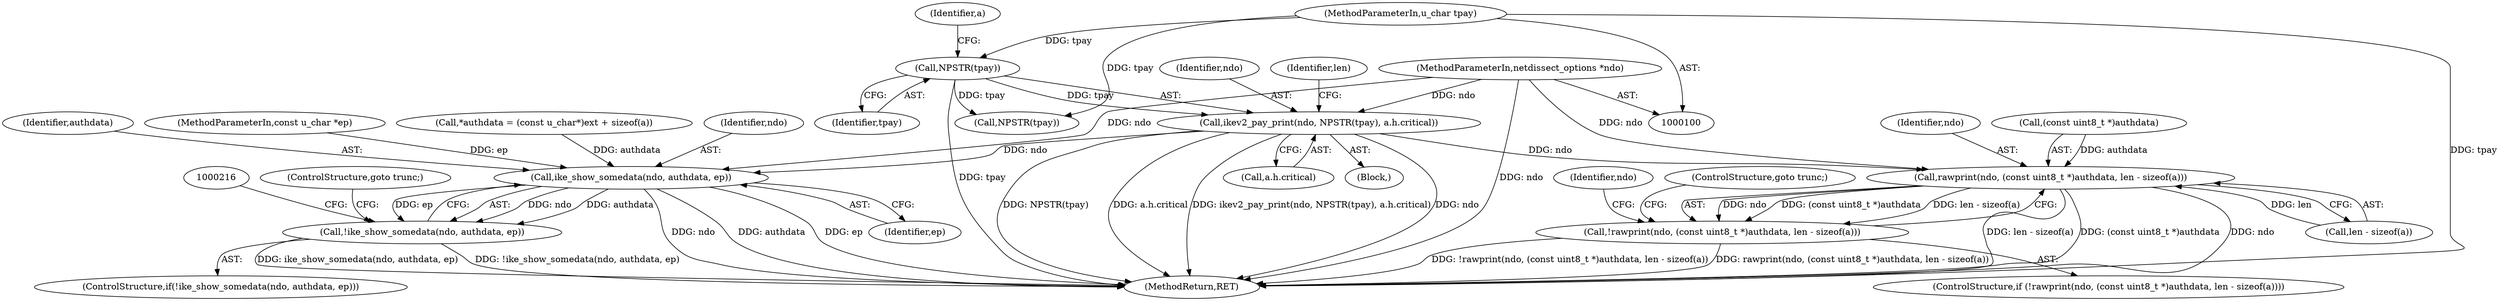 digraph "0_tcpdump_c2ef693866beae071a24b45c49f9674af1df4028_1@pointer" {
"1000134" [label="(Call,ikev2_pay_print(ndo, NPSTR(tpay), a.h.critical))"];
"1000101" [label="(MethodParameterIn,netdissect_options *ndo)"];
"1000136" [label="(Call,NPSTR(tpay))"];
"1000102" [label="(MethodParameterIn,u_char tpay)"];
"1000182" [label="(Call,rawprint(ndo, (const uint8_t *)authdata, len - sizeof(a)))"];
"1000181" [label="(Call,!rawprint(ndo, (const uint8_t *)authdata, len - sizeof(a)))"];
"1000208" [label="(Call,ike_show_somedata(ndo, authdata, ep))"];
"1000207" [label="(Call,!ike_show_somedata(ndo, authdata, ep))"];
"1000136" [label="(Call,NPSTR(tpay))"];
"1000180" [label="(ControlStructure,if (!rawprint(ndo, (const uint8_t *)authdata, len - sizeof(a))))"];
"1000105" [label="(MethodParameterIn,const u_char *ep)"];
"1000194" [label="(Identifier,ndo)"];
"1000101" [label="(MethodParameterIn,netdissect_options *ndo)"];
"1000116" [label="(Call,*authdata = (const u_char*)ext + sizeof(a))"];
"1000135" [label="(Identifier,ndo)"];
"1000181" [label="(Call,!rawprint(ndo, (const uint8_t *)authdata, len - sizeof(a)))"];
"1000229" [label="(MethodReturn,RET)"];
"1000191" [label="(ControlStructure,goto trunc;)"];
"1000183" [label="(Identifier,ndo)"];
"1000134" [label="(Call,ikev2_pay_print(ndo, NPSTR(tpay), a.h.critical))"];
"1000138" [label="(Call,a.h.critical)"];
"1000187" [label="(Call,len - sizeof(a))"];
"1000110" [label="(Block,)"];
"1000207" [label="(Call,!ike_show_somedata(ndo, authdata, ep))"];
"1000209" [label="(Identifier,ndo)"];
"1000140" [label="(Identifier,a)"];
"1000137" [label="(Identifier,tpay)"];
"1000102" [label="(MethodParameterIn,u_char tpay)"];
"1000182" [label="(Call,rawprint(ndo, (const uint8_t *)authdata, len - sizeof(a)))"];
"1000210" [label="(Identifier,authdata)"];
"1000212" [label="(ControlStructure,goto trunc;)"];
"1000208" [label="(Call,ike_show_somedata(ndo, authdata, ep))"];
"1000184" [label="(Call,(const uint8_t *)authdata)"];
"1000225" [label="(Call,NPSTR(tpay))"];
"1000144" [label="(Identifier,len)"];
"1000206" [label="(ControlStructure,if(!ike_show_somedata(ndo, authdata, ep)))"];
"1000211" [label="(Identifier,ep)"];
"1000134" -> "1000110"  [label="AST: "];
"1000134" -> "1000138"  [label="CFG: "];
"1000135" -> "1000134"  [label="AST: "];
"1000136" -> "1000134"  [label="AST: "];
"1000138" -> "1000134"  [label="AST: "];
"1000144" -> "1000134"  [label="CFG: "];
"1000134" -> "1000229"  [label="DDG: ikev2_pay_print(ndo, NPSTR(tpay), a.h.critical)"];
"1000134" -> "1000229"  [label="DDG: ndo"];
"1000134" -> "1000229"  [label="DDG: NPSTR(tpay)"];
"1000134" -> "1000229"  [label="DDG: a.h.critical"];
"1000101" -> "1000134"  [label="DDG: ndo"];
"1000136" -> "1000134"  [label="DDG: tpay"];
"1000134" -> "1000182"  [label="DDG: ndo"];
"1000134" -> "1000208"  [label="DDG: ndo"];
"1000101" -> "1000100"  [label="AST: "];
"1000101" -> "1000229"  [label="DDG: ndo"];
"1000101" -> "1000182"  [label="DDG: ndo"];
"1000101" -> "1000208"  [label="DDG: ndo"];
"1000136" -> "1000137"  [label="CFG: "];
"1000137" -> "1000136"  [label="AST: "];
"1000140" -> "1000136"  [label="CFG: "];
"1000136" -> "1000229"  [label="DDG: tpay"];
"1000102" -> "1000136"  [label="DDG: tpay"];
"1000136" -> "1000225"  [label="DDG: tpay"];
"1000102" -> "1000100"  [label="AST: "];
"1000102" -> "1000229"  [label="DDG: tpay"];
"1000102" -> "1000225"  [label="DDG: tpay"];
"1000182" -> "1000181"  [label="AST: "];
"1000182" -> "1000187"  [label="CFG: "];
"1000183" -> "1000182"  [label="AST: "];
"1000184" -> "1000182"  [label="AST: "];
"1000187" -> "1000182"  [label="AST: "];
"1000181" -> "1000182"  [label="CFG: "];
"1000182" -> "1000229"  [label="DDG: len - sizeof(a)"];
"1000182" -> "1000229"  [label="DDG: (const uint8_t *)authdata"];
"1000182" -> "1000229"  [label="DDG: ndo"];
"1000182" -> "1000181"  [label="DDG: ndo"];
"1000182" -> "1000181"  [label="DDG: (const uint8_t *)authdata"];
"1000182" -> "1000181"  [label="DDG: len - sizeof(a)"];
"1000184" -> "1000182"  [label="DDG: authdata"];
"1000187" -> "1000182"  [label="DDG: len"];
"1000181" -> "1000180"  [label="AST: "];
"1000191" -> "1000181"  [label="CFG: "];
"1000194" -> "1000181"  [label="CFG: "];
"1000181" -> "1000229"  [label="DDG: !rawprint(ndo, (const uint8_t *)authdata, len - sizeof(a))"];
"1000181" -> "1000229"  [label="DDG: rawprint(ndo, (const uint8_t *)authdata, len - sizeof(a))"];
"1000208" -> "1000207"  [label="AST: "];
"1000208" -> "1000211"  [label="CFG: "];
"1000209" -> "1000208"  [label="AST: "];
"1000210" -> "1000208"  [label="AST: "];
"1000211" -> "1000208"  [label="AST: "];
"1000207" -> "1000208"  [label="CFG: "];
"1000208" -> "1000229"  [label="DDG: ndo"];
"1000208" -> "1000229"  [label="DDG: authdata"];
"1000208" -> "1000229"  [label="DDG: ep"];
"1000208" -> "1000207"  [label="DDG: ndo"];
"1000208" -> "1000207"  [label="DDG: authdata"];
"1000208" -> "1000207"  [label="DDG: ep"];
"1000116" -> "1000208"  [label="DDG: authdata"];
"1000105" -> "1000208"  [label="DDG: ep"];
"1000207" -> "1000206"  [label="AST: "];
"1000212" -> "1000207"  [label="CFG: "];
"1000216" -> "1000207"  [label="CFG: "];
"1000207" -> "1000229"  [label="DDG: !ike_show_somedata(ndo, authdata, ep)"];
"1000207" -> "1000229"  [label="DDG: ike_show_somedata(ndo, authdata, ep)"];
}
